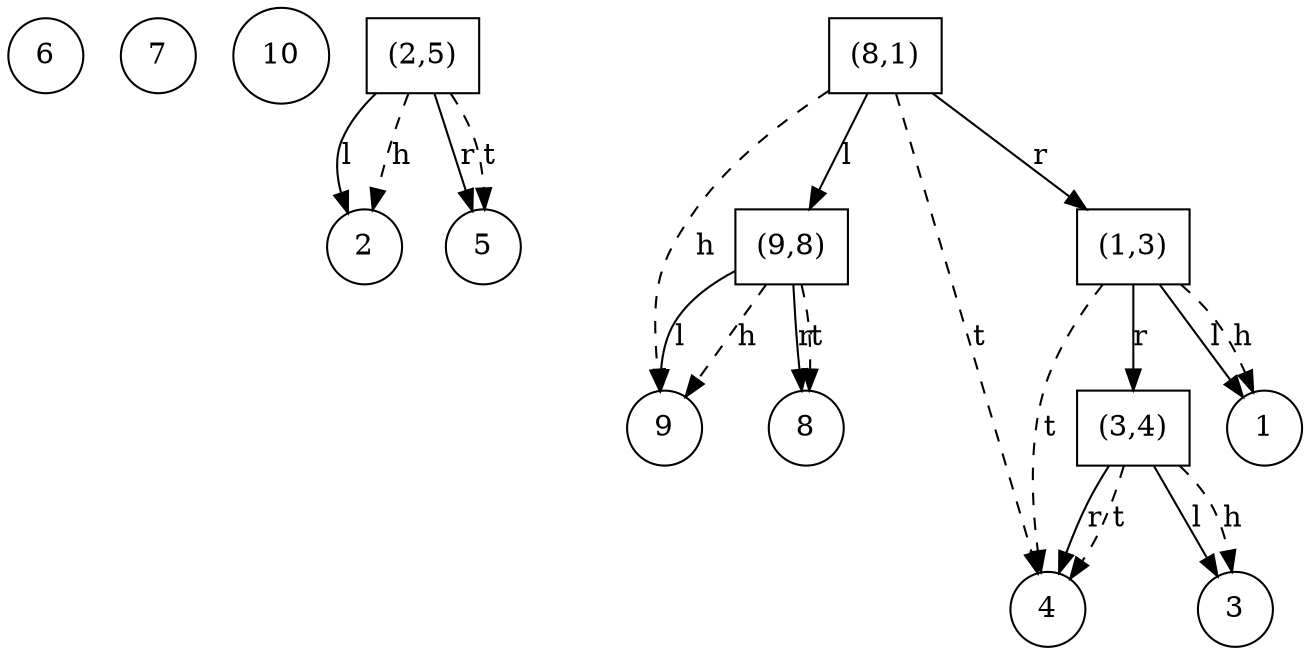 digraph G {
6 [shape=circle];
7 [shape=circle];
10 [shape=circle];
"(2,5)" [shape=box];
2 [shape=circle];
"(2,5)" -> 2 [label=l];
5 [shape=circle];
"(2,5)" -> 5 [label=r];
"(2,5)" -> 2 [style=dashed, label = h];
"(2,5)" -> 5 [style=dashed, label = t];
"(8,1)" [shape=box];
"(8,1)" -> "(9,8)" [label=l];
"(8,1)" -> "(1,3)" [label=r];
"(8,1)" -> 9 [style=dashed, label = h];
"(8,1)" -> 4 [style=dashed, label = t];
"(9,8)" [shape=box];
9 [shape=circle];
"(9,8)" -> 9 [label=l];
8 [shape=circle];
"(9,8)" -> 8 [label=r];
"(9,8)" -> 9 [style=dashed, label = h];
"(9,8)" -> 8 [style=dashed, label = t];
"(1,3)" [shape=box];
1 [shape=circle];
"(1,3)" -> 1 [label=l];
"(1,3)" -> "(3,4)" [label=r];
"(1,3)" -> 1 [style=dashed, label = h];
"(1,3)" -> 4 [style=dashed, label = t];
"(3,4)" [shape=box];
3 [shape=circle];
"(3,4)" -> 3 [label=l];
4 [shape=circle];
"(3,4)" -> 4 [label=r];
"(3,4)" -> 3 [style=dashed, label = h];
"(3,4)" -> 4 [style=dashed, label = t];
}

